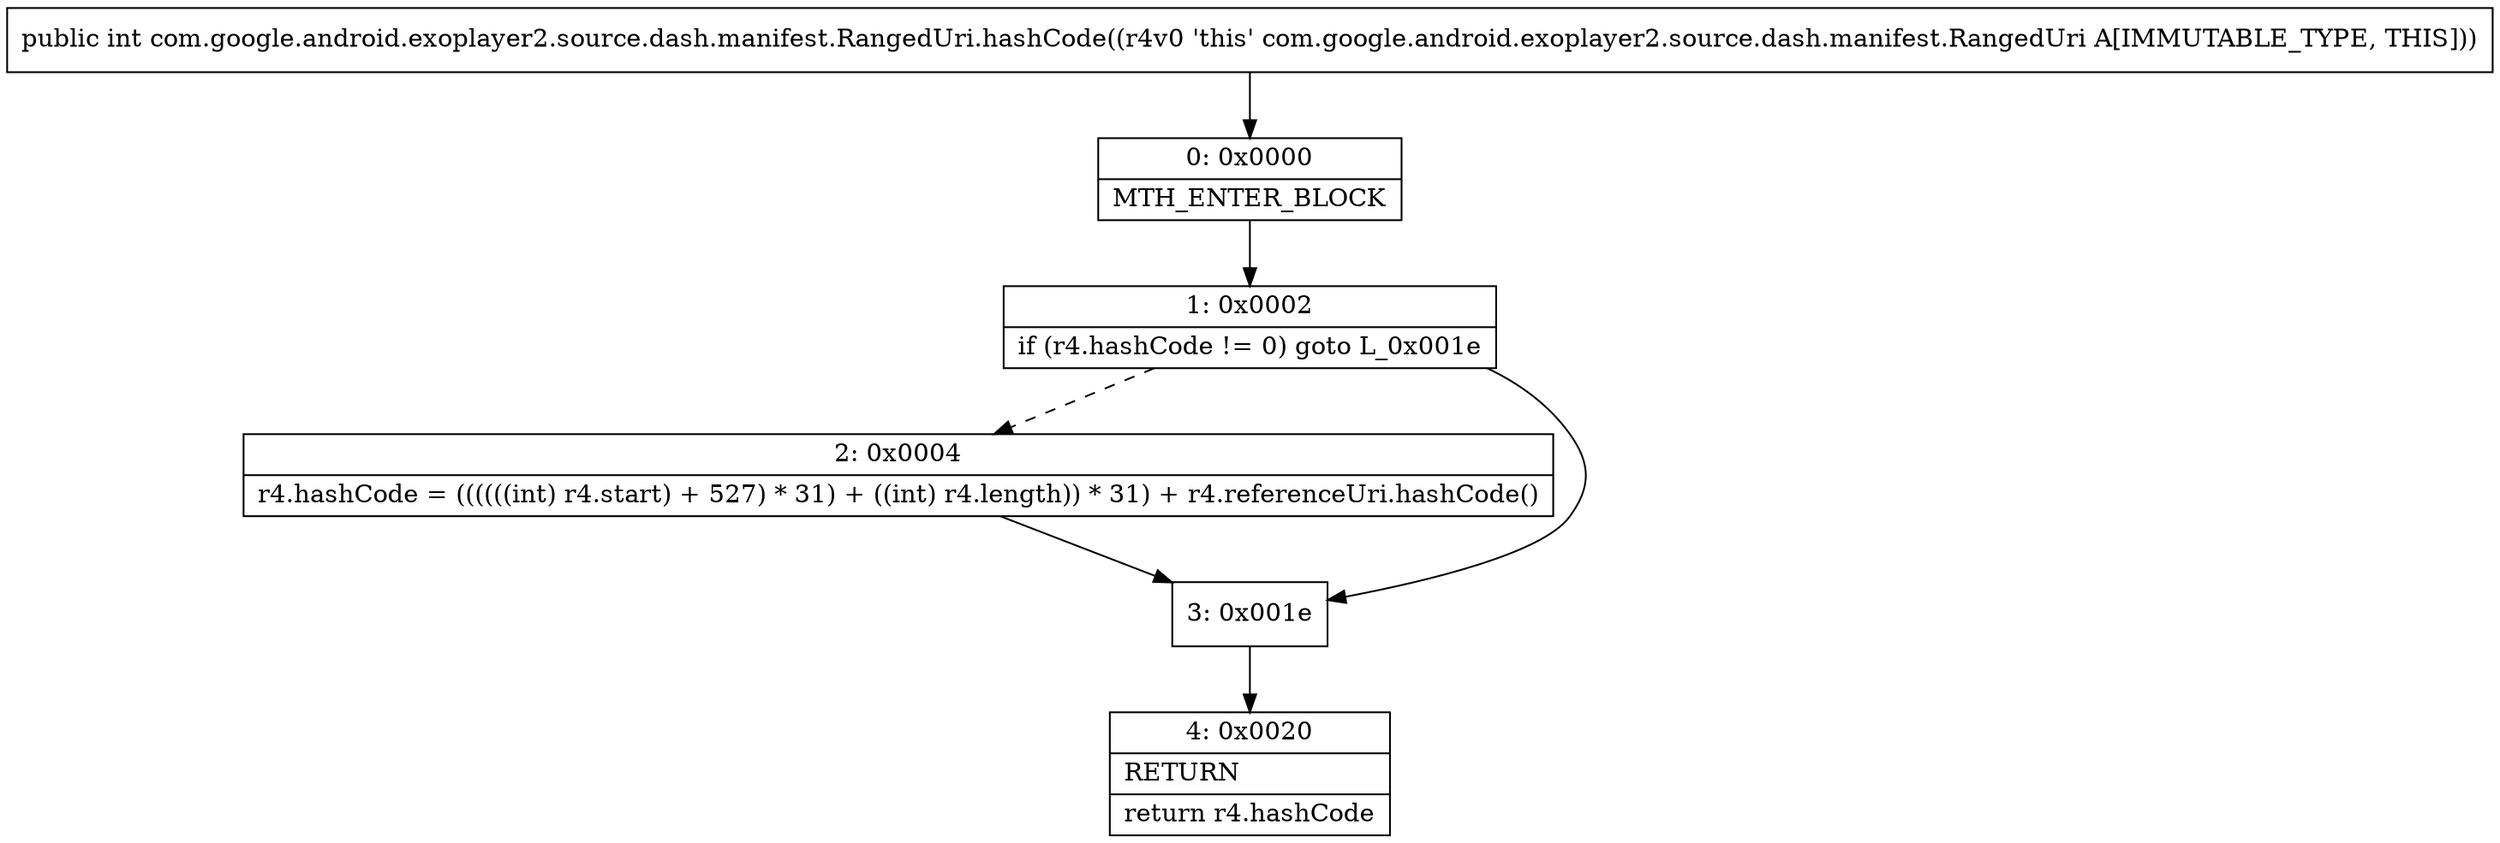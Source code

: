 digraph "CFG forcom.google.android.exoplayer2.source.dash.manifest.RangedUri.hashCode()I" {
Node_0 [shape=record,label="{0\:\ 0x0000|MTH_ENTER_BLOCK\l}"];
Node_1 [shape=record,label="{1\:\ 0x0002|if (r4.hashCode != 0) goto L_0x001e\l}"];
Node_2 [shape=record,label="{2\:\ 0x0004|r4.hashCode = ((((((int) r4.start) + 527) * 31) + ((int) r4.length)) * 31) + r4.referenceUri.hashCode()\l}"];
Node_3 [shape=record,label="{3\:\ 0x001e}"];
Node_4 [shape=record,label="{4\:\ 0x0020|RETURN\l|return r4.hashCode\l}"];
MethodNode[shape=record,label="{public int com.google.android.exoplayer2.source.dash.manifest.RangedUri.hashCode((r4v0 'this' com.google.android.exoplayer2.source.dash.manifest.RangedUri A[IMMUTABLE_TYPE, THIS])) }"];
MethodNode -> Node_0;
Node_0 -> Node_1;
Node_1 -> Node_2[style=dashed];
Node_1 -> Node_3;
Node_2 -> Node_3;
Node_3 -> Node_4;
}

